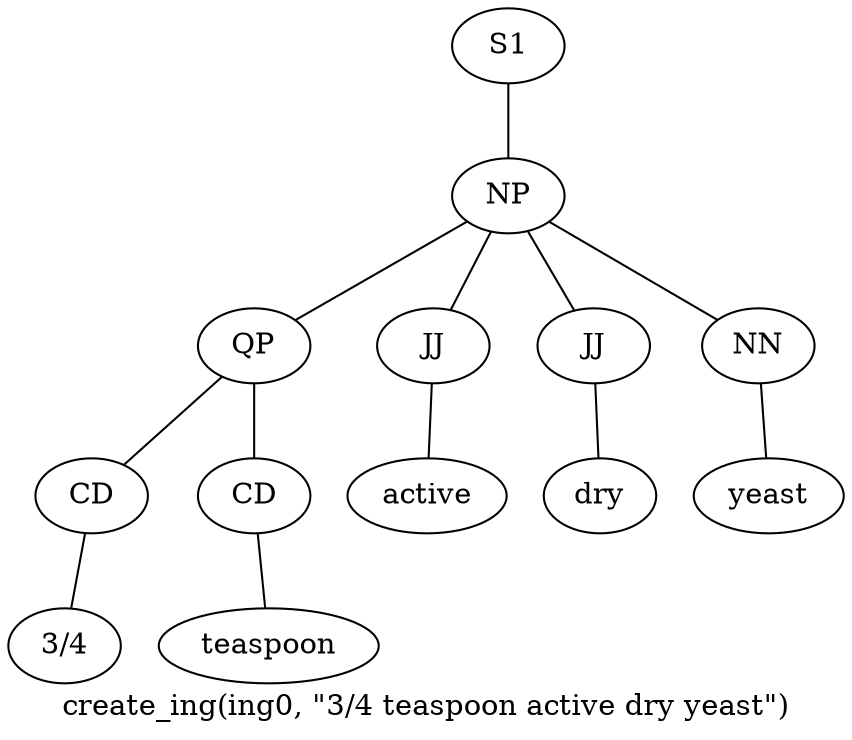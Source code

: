 graph SyntaxGraph {
	label = "create_ing(ing0, \"3/4 teaspoon active dry yeast\")";
	Node0 [label="S1"];
	Node1 [label="NP"];
	Node2 [label="QP"];
	Node3 [label="CD"];
	Node4 [label="3/4"];
	Node5 [label="CD"];
	Node6 [label="teaspoon"];
	Node7 [label="JJ"];
	Node8 [label="active"];
	Node9 [label="JJ"];
	Node10 [label="dry"];
	Node11 [label="NN"];
	Node12 [label="yeast"];

	Node0 -- Node1;
	Node1 -- Node2;
	Node1 -- Node7;
	Node1 -- Node9;
	Node1 -- Node11;
	Node2 -- Node3;
	Node2 -- Node5;
	Node3 -- Node4;
	Node5 -- Node6;
	Node7 -- Node8;
	Node9 -- Node10;
	Node11 -- Node12;
}